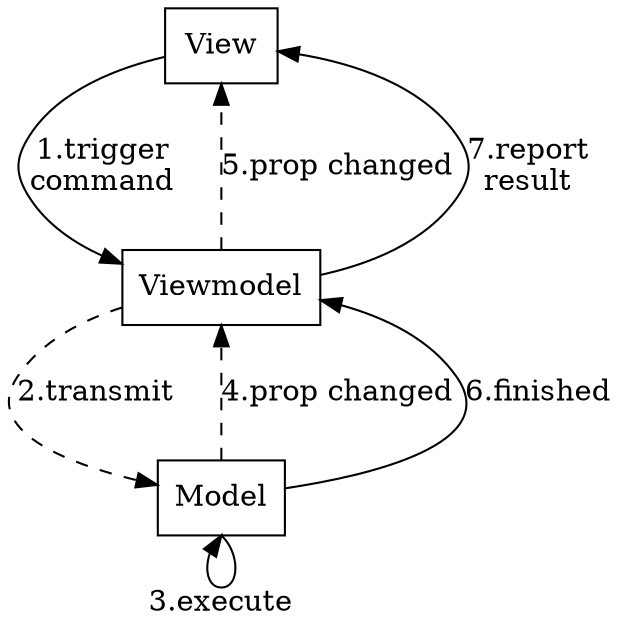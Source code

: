 digraph{
    ranksep=0.7
    node[shape=rectangle]
    v[label="View"]
    vm[label="Viewmodel"]
    m[label="Model"]

    v->vm[label="1.trigger\ncommand"]
    vm->m[label="2.transmit",style=dashed]
    m->m[label="3.execute",headport=s,tailport=s]
    m->vm[label="4.prop changed",style=dashed]
    vm->v[label="5.prop changed",style=dashed]
    m->vm[label="6.finished"]
    vm->v[label="7.report\nresult"]
}